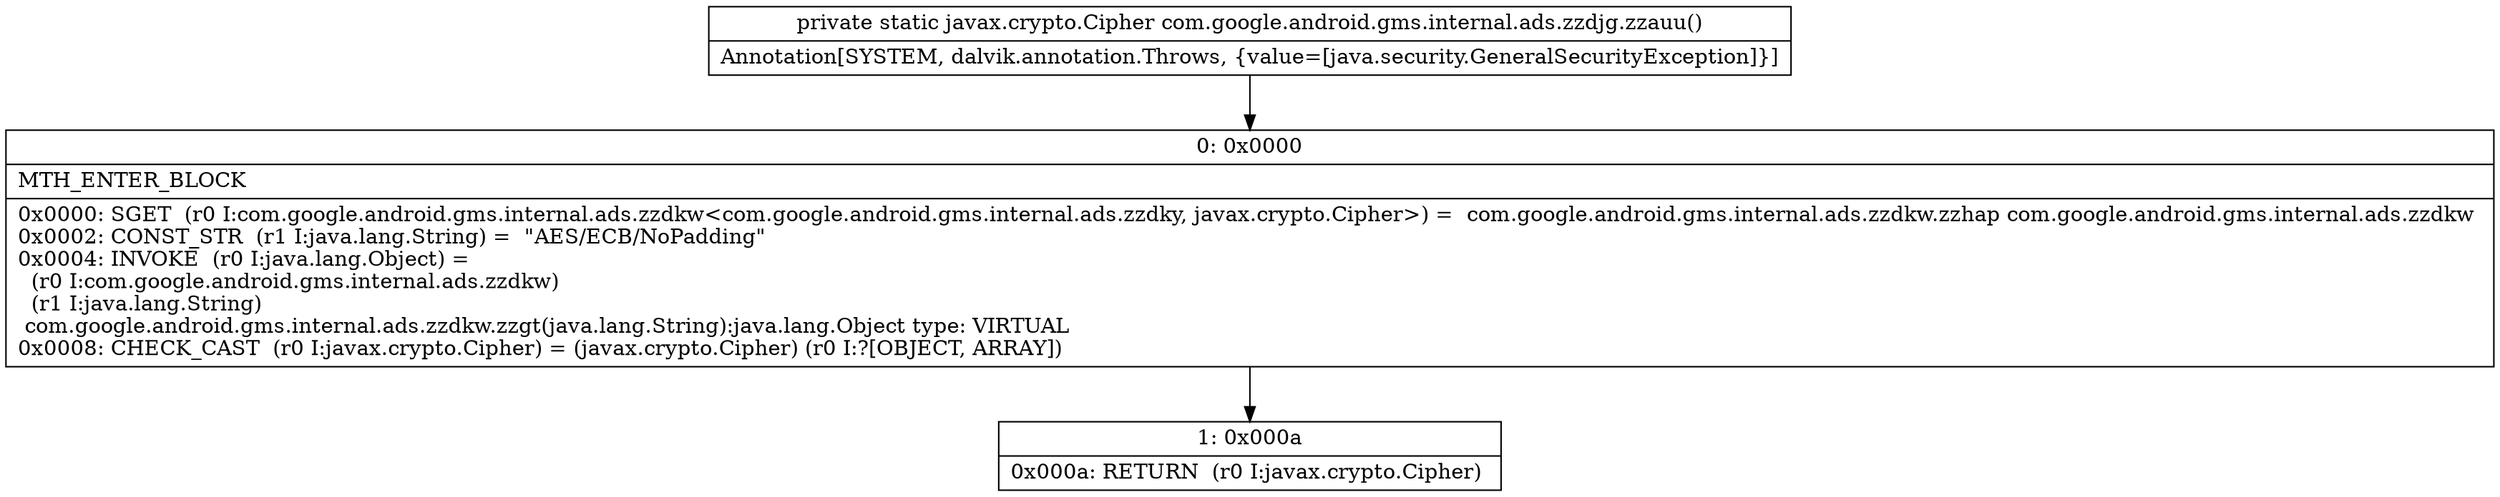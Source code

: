 digraph "CFG forcom.google.android.gms.internal.ads.zzdjg.zzauu()Ljavax\/crypto\/Cipher;" {
Node_0 [shape=record,label="{0\:\ 0x0000|MTH_ENTER_BLOCK\l|0x0000: SGET  (r0 I:com.google.android.gms.internal.ads.zzdkw\<com.google.android.gms.internal.ads.zzdky, javax.crypto.Cipher\>) =  com.google.android.gms.internal.ads.zzdkw.zzhap com.google.android.gms.internal.ads.zzdkw \l0x0002: CONST_STR  (r1 I:java.lang.String) =  \"AES\/ECB\/NoPadding\" \l0x0004: INVOKE  (r0 I:java.lang.Object) = \l  (r0 I:com.google.android.gms.internal.ads.zzdkw)\l  (r1 I:java.lang.String)\l com.google.android.gms.internal.ads.zzdkw.zzgt(java.lang.String):java.lang.Object type: VIRTUAL \l0x0008: CHECK_CAST  (r0 I:javax.crypto.Cipher) = (javax.crypto.Cipher) (r0 I:?[OBJECT, ARRAY]) \l}"];
Node_1 [shape=record,label="{1\:\ 0x000a|0x000a: RETURN  (r0 I:javax.crypto.Cipher) \l}"];
MethodNode[shape=record,label="{private static javax.crypto.Cipher com.google.android.gms.internal.ads.zzdjg.zzauu()  | Annotation[SYSTEM, dalvik.annotation.Throws, \{value=[java.security.GeneralSecurityException]\}]\l}"];
MethodNode -> Node_0;
Node_0 -> Node_1;
}

